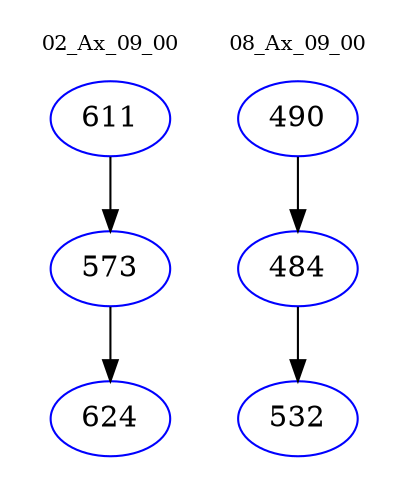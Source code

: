 digraph{
subgraph cluster_0 {
color = white
label = "02_Ax_09_00";
fontsize=10;
T0_611 [label="611", color="blue"]
T0_611 -> T0_573 [color="black"]
T0_573 [label="573", color="blue"]
T0_573 -> T0_624 [color="black"]
T0_624 [label="624", color="blue"]
}
subgraph cluster_1 {
color = white
label = "08_Ax_09_00";
fontsize=10;
T1_490 [label="490", color="blue"]
T1_490 -> T1_484 [color="black"]
T1_484 [label="484", color="blue"]
T1_484 -> T1_532 [color="black"]
T1_532 [label="532", color="blue"]
}
}

